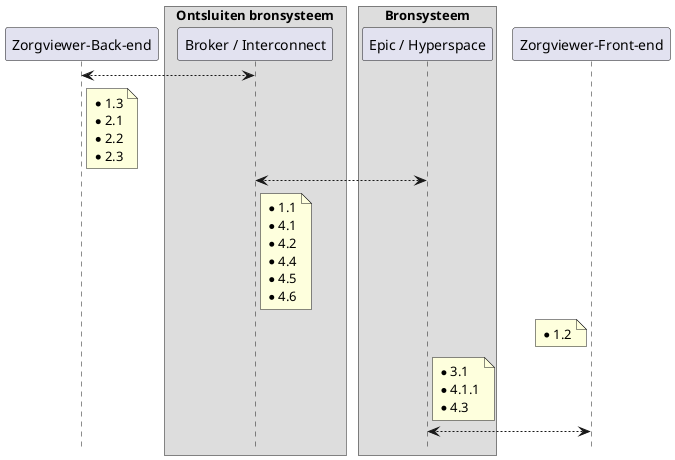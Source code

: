 @startuml
!pragma teoz true
hide footbox

participant "Zorgviewer-Back-end" as zvbe
box "Ontsluiten bronsysteem"
participant "Broker / Interconnect" as broker
end box
box "Bronsysteem"
participant "Epic / Hyperspace" as epic
end box
participant "Zorgviewer-Front-end" as zvfe

zvbe <--> broker
note right zvbe
* 1.3
* 2.1
* 2.2
* 2.3
end note
broker <--> epic
note right broker
* 1.1
* 4.1
* 4.2
* 4.4
* 4.5
* 4.6
end note
note left zvfe
* 1.2
end note
note right epic
* 3.1
* 4.1.1
* 4.3
end note
epic <--> zvfe

@enduml